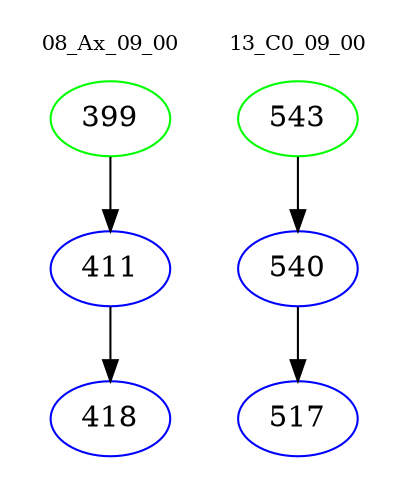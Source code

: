 digraph{
subgraph cluster_0 {
color = white
label = "08_Ax_09_00";
fontsize=10;
T0_399 [label="399", color="green"]
T0_399 -> T0_411 [color="black"]
T0_411 [label="411", color="blue"]
T0_411 -> T0_418 [color="black"]
T0_418 [label="418", color="blue"]
}
subgraph cluster_1 {
color = white
label = "13_C0_09_00";
fontsize=10;
T1_543 [label="543", color="green"]
T1_543 -> T1_540 [color="black"]
T1_540 [label="540", color="blue"]
T1_540 -> T1_517 [color="black"]
T1_517 [label="517", color="blue"]
}
}
